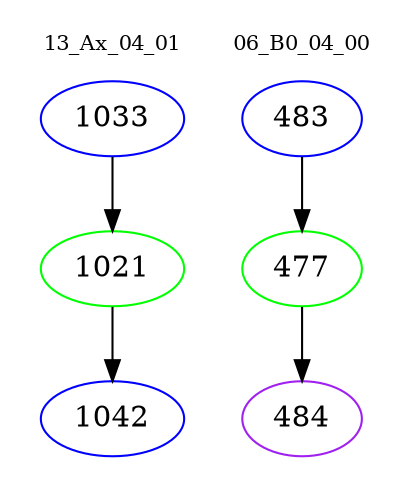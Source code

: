 digraph{
subgraph cluster_0 {
color = white
label = "13_Ax_04_01";
fontsize=10;
T0_1033 [label="1033", color="blue"]
T0_1033 -> T0_1021 [color="black"]
T0_1021 [label="1021", color="green"]
T0_1021 -> T0_1042 [color="black"]
T0_1042 [label="1042", color="blue"]
}
subgraph cluster_1 {
color = white
label = "06_B0_04_00";
fontsize=10;
T1_483 [label="483", color="blue"]
T1_483 -> T1_477 [color="black"]
T1_477 [label="477", color="green"]
T1_477 -> T1_484 [color="black"]
T1_484 [label="484", color="purple"]
}
}
